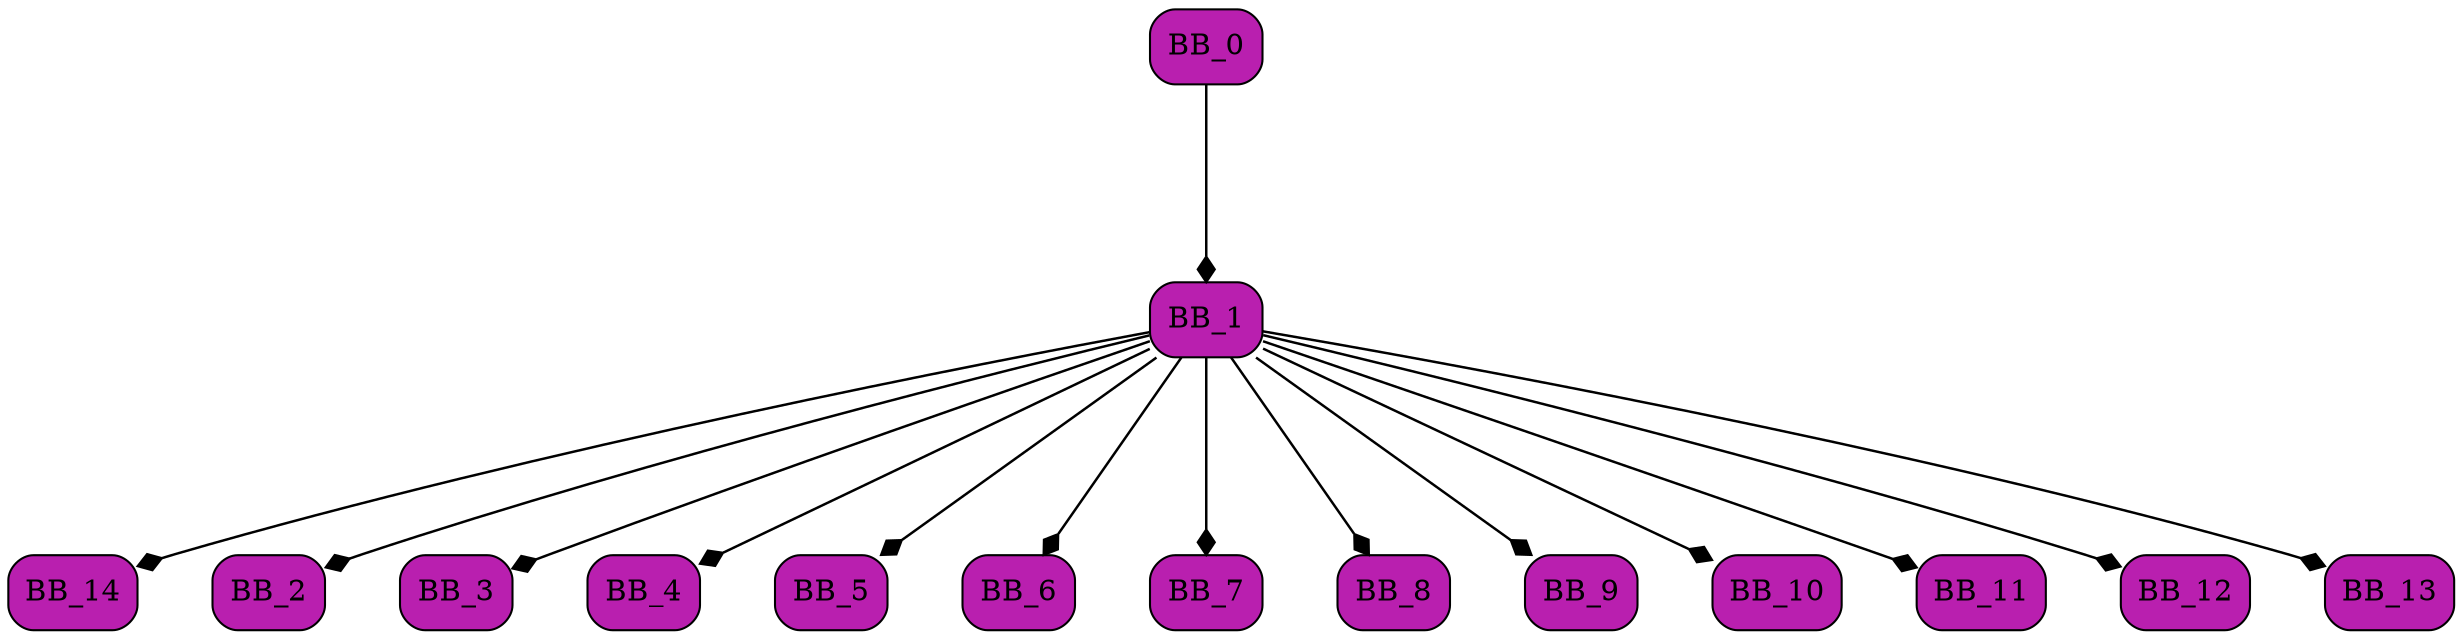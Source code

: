 digraph List {
	dpi = 100;
	fontname = "Comic Sans MS";
	fontsize = 20;
	rankdir  = TB;
graph [fillcolor = lightgreen, ranksep = 1.3, nodesep = 0.5,style = "rounded", color = green, penwidth = 2];
edge [color = black, arrowhead = diamond, arrowsize = 1, penwidth = 1.2];
BB_0[shape = Mrecord, style = filled,fillcolor = "#B91FAF"];
BB_0 -> BB_1;
BB_1[shape = Mrecord, style = filled,fillcolor = "#B91FAF"];
BB_1 -> BB_14;
BB_1 -> BB_2;
BB_1 -> BB_3;
BB_1 -> BB_4;
BB_1 -> BB_5;
BB_1 -> BB_6;
BB_1 -> BB_7;
BB_1 -> BB_8;
BB_1 -> BB_9;
BB_1 -> BB_10;
BB_1 -> BB_11;
BB_1 -> BB_12;
BB_1 -> BB_13;
BB_2[shape = Mrecord, style = filled,fillcolor = "#B91FAF"];
BB_3[shape = Mrecord, style = filled,fillcolor = "#B91FAF"];
BB_4[shape = Mrecord, style = filled,fillcolor = "#B91FAF"];
BB_5[shape = Mrecord, style = filled,fillcolor = "#B91FAF"];
BB_6[shape = Mrecord, style = filled,fillcolor = "#B91FAF"];
BB_7[shape = Mrecord, style = filled,fillcolor = "#B91FAF"];
BB_8[shape = Mrecord, style = filled,fillcolor = "#B91FAF"];
BB_9[shape = Mrecord, style = filled,fillcolor = "#B91FAF"];
BB_10[shape = Mrecord, style = filled,fillcolor = "#B91FAF"];
BB_11[shape = Mrecord, style = filled,fillcolor = "#B91FAF"];
BB_12[shape = Mrecord, style = filled,fillcolor = "#B91FAF"];
BB_13[shape = Mrecord, style = filled,fillcolor = "#B91FAF"];
BB_14[shape = Mrecord, style = filled,fillcolor = "#B91FAF"];
}
